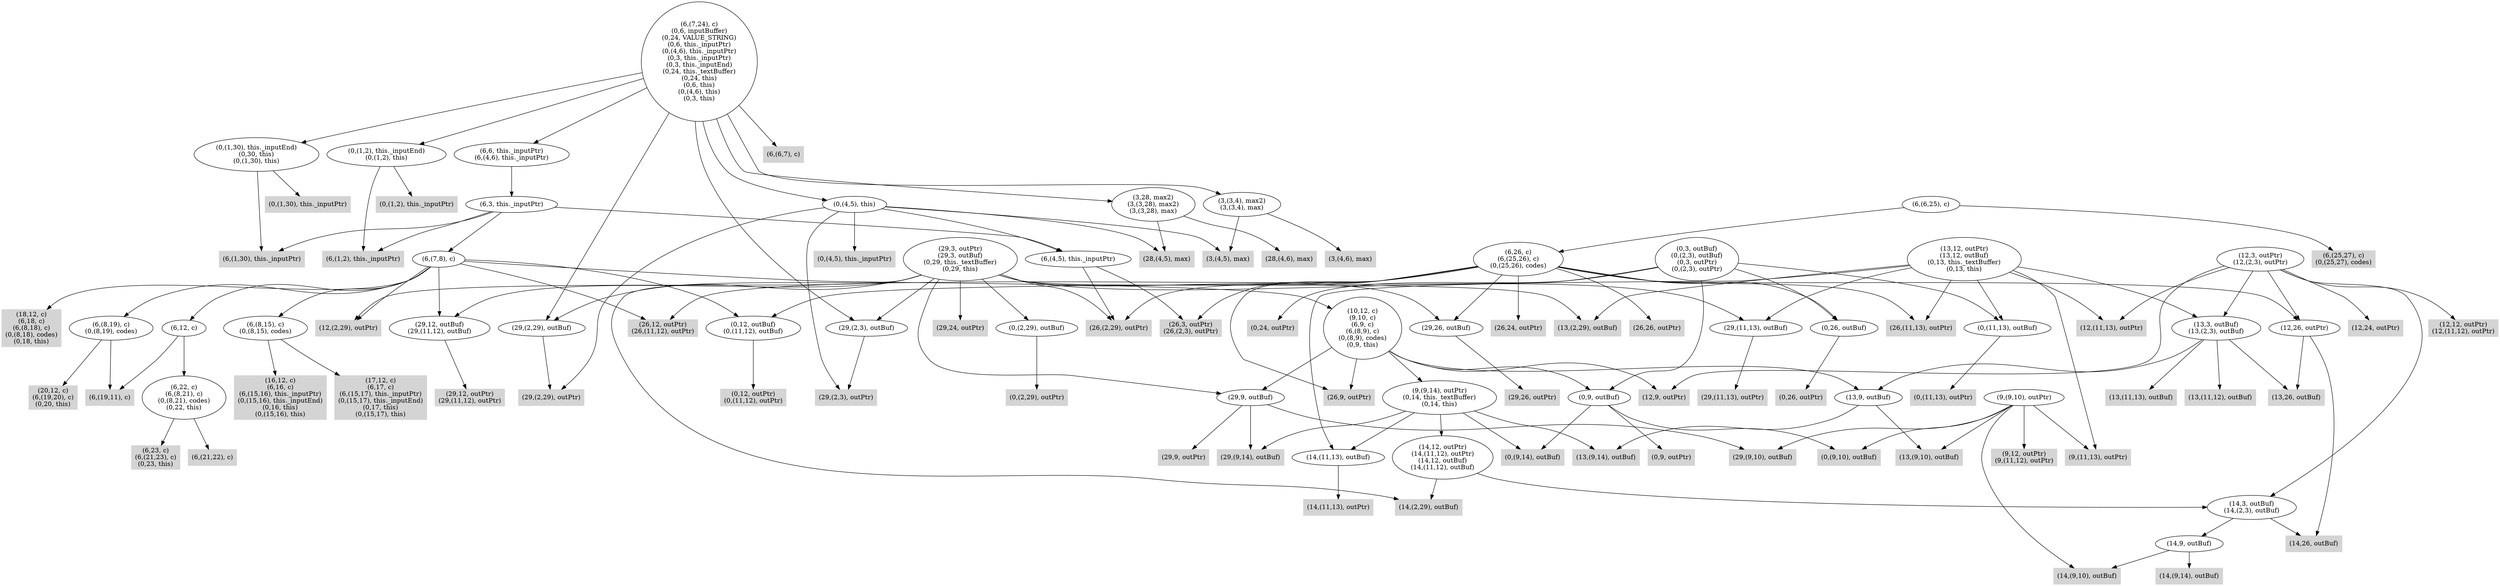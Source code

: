 digraph { 
1524 [shape=box,style=filled,color=".0 .0 .83",label="(0,(1,30), this._inputPtr)"];
1525 [shape=box,style=filled,color=".0 .0 .83",label="(6,(1,30), this._inputPtr)"];
1526 [label="(0,(1,30), this._inputEnd)\n(0,30, this)\n(0,(1,30), this)"];
1527 [shape=box,style=filled,color=".0 .0 .83",label="(0,(1,2), this._inputPtr)"];
1528 [shape=box,style=filled,color=".0 .0 .83",label="(6,(1,2), this._inputPtr)"];
1529 [label="(0,(1,2), this._inputEnd)\n(0,(1,2), this)"];
1530 [shape=box,style=filled,color=".0 .0 .83",label="(0,(4,5), this._inputPtr)"];
1531 [shape=box,style=filled,color=".0 .0 .83",label="(29,(2,29), outPtr)"];
1532 [shape=box,style=filled,color=".0 .0 .83",label="(29,(2,3), outPtr)"];
1533 [shape=box,style=filled,color=".0 .0 .83",label="(3,(4,5), max)"];
1534 [shape=box,style=filled,color=".0 .0 .83",label="(28,(4,5), max)"];
1535 [shape=box,style=filled,color=".0 .0 .83",label="(26,(2,29), outPtr)"];
1536 [shape=box,style=filled,color=".0 .0 .83",label="(26,3, outPtr)\n(26,(2,3), outPtr)"];
1537 [label="(6,(4,5), this._inputPtr)"];
1538 [label="(0,(4,5), this)"];
1539 [shape=box,style=filled,color=".0 .0 .83",label="(0,(9,14), outBuf)"];
1540 [shape=box,style=filled,color=".0 .0 .83",label="(29,(9,14), outBuf)"];
1541 [shape=box,style=filled,color=".0 .0 .83",label="(14,(11,13), outPtr)"];
1542 [label="(14,(11,13), outBuf)"];
1543 [shape=box,style=filled,color=".0 .0 .83",label="(14,(2,29), outBuf)"];
1544 [shape=box,style=filled,color=".0 .0 .83",label="(14,(9,14), outBuf)"];
1545 [shape=box,style=filled,color=".0 .0 .83",label="(14,(9,10), outBuf)"];
1546 [label="(14,9, outBuf)"];
1547 [shape=box,style=filled,color=".0 .0 .83",label="(14,26, outBuf)"];
1548 [label="(14,3, outBuf)\n(14,(2,3), outBuf)"];
1549 [label="(14,12, outPtr)\n(14,(11,12), outPtr)\n(14,12, outBuf)\n(14,(11,12), outBuf)"];
1550 [shape=box,style=filled,color=".0 .0 .83",label="(13,(9,14), outBuf)"];
1551 [label="(9,(9,14), outPtr)\n(0,14, this._textBuffer)\n(0,14, this)"];
1552 [shape=box,style=filled,color=".0 .0 .83",label="(0,9, outPtr)"];
1553 [shape=box,style=filled,color=".0 .0 .83",label="(0,(9,10), outBuf)"];
1554 [label="(0,9, outBuf)"];
1555 [shape=box,style=filled,color=".0 .0 .83",label="(29,(9,10), outBuf)"];
1556 [shape=box,style=filled,color=".0 .0 .83",label="(29,9, outPtr)"];
1557 [label="(29,9, outBuf)"];
1558 [shape=box,style=filled,color=".0 .0 .83",label="(26,9, outPtr)"];
1559 [shape=box,style=filled,color=".0 .0 .83",label="(9,(11,13), outPtr)"];
1560 [shape=box,style=filled,color=".0 .0 .83",label="(9,12, outPtr)\n(9,(11,12), outPtr)"];
1561 [shape=box,style=filled,color=".0 .0 .83",label="(13,(9,10), outBuf)"];
1562 [label="(9,(9,10), outPtr)"];
1563 [label="(13,9, outBuf)"];
1564 [shape=box,style=filled,color=".0 .0 .83",label="(12,9, outPtr)"];
1565 [label="(10,12, c)\n(9,10, c)\n(6,9, c)\n(6,(8,9), c)\n(0,(8,9), codes)\n(0,9, this)"];
1566 [shape=box,style=filled,color=".0 .0 .83",label="(0,(11,13), outPtr)"];
1567 [label="(0,(11,13), outBuf)"];
1568 [shape=box,style=filled,color=".0 .0 .83",label="(29,(11,13), outPtr)"];
1569 [label="(29,(11,13), outBuf)"];
1570 [shape=box,style=filled,color=".0 .0 .83",label="(26,(11,13), outPtr)"];
1571 [shape=box,style=filled,color=".0 .0 .83",label="(13,(2,29), outBuf)"];
1572 [shape=box,style=filled,color=".0 .0 .83",label="(13,(11,13), outBuf)"];
1573 [shape=box,style=filled,color=".0 .0 .83",label="(13,(11,12), outBuf)"];
1574 [shape=box,style=filled,color=".0 .0 .83",label="(13,26, outBuf)"];
1575 [label="(13,3, outBuf)\n(13,(2,3), outBuf)"];
1576 [shape=box,style=filled,color=".0 .0 .83",label="(12,(11,13), outPtr)"];
1577 [label="(13,12, outPtr)\n(13,12, outBuf)\n(0,13, this._textBuffer)\n(0,13, this)"];
1578 [shape=box,style=filled,color=".0 .0 .83",label="(17,12, c)\n(6,17, c)\n(6,(15,17), this._inputPtr)\n(0,(15,17), this._inputEnd)\n(0,17, this)\n(0,(15,17), this)"];
1579 [shape=box,style=filled,color=".0 .0 .83",label="(16,12, c)\n(6,16, c)\n(6,(15,16), this._inputPtr)\n(0,(15,16), this._inputEnd)\n(0,16, this)\n(0,(15,16), this)"];
1580 [shape=box,style=filled,color=".0 .0 .83",label="(18,12, c)\n(6,18, c)\n(6,(8,18), c)\n(0,(8,18), codes)\n(0,18, this)"];
1581 [shape=box,style=filled,color=".0 .0 .83",label="(20,12, c)\n(6,(19,20), c)\n(0,20, this)"];
1582 [shape=box,style=filled,color=".0 .0 .83",label="(6,23, c)\n(6,(21,23), c)\n(0,23, this)"];
1583 [shape=box,style=filled,color=".0 .0 .83",label="(6,(21,22), c)"];
1584 [label="(6,22, c)\n(6,(8,21), c)\n(0,(8,21), codes)\n(0,22, this)"];
1585 [shape=box,style=filled,color=".0 .0 .83",label="(0,(2,29), outPtr)"];
1586 [label="(0,(2,29), outBuf)"];
1587 [label="(29,(2,29), outBuf)"];
1588 [label="(29,(2,3), outBuf)"];
1589 [shape=box,style=filled,color=".0 .0 .83",label="(29,12, outPtr)\n(29,(11,12), outPtr)"];
1590 [label="(29,12, outBuf)\n(29,(11,12), outBuf)"];
1591 [shape=box,style=filled,color=".0 .0 .83",label="(29,26, outPtr)"];
1592 [label="(29,26, outBuf)"];
1593 [shape=box,style=filled,color=".0 .0 .83",label="(29,24, outPtr)"];
1594 [shape=box,style=filled,color=".0 .0 .83",label="(12,(2,29), outPtr)"];
1595 [label="(29,3, outPtr)\n(29,3, outBuf)\n(0,29, this._textBuffer)\n(0,29, this)"];
1596 [shape=box,style=filled,color=".0 .0 .83",label="(0,12, outPtr)\n(0,(11,12), outPtr)"];
1597 [shape=box,style=filled,color=".0 .0 .83",label="(0,24, outPtr)"];
1598 [shape=box,style=filled,color=".0 .0 .83",label="(0,26, outPtr)"];
1599 [label="(0,12, outBuf)\n(0,(11,12), outBuf)"];
1600 [label="(0,26, outBuf)"];
1601 [label="(0,3, outBuf)\n(0,(2,3), outBuf)\n(0,3, outPtr)\n(0,(2,3), outPtr)"];
1602 [shape=box,style=filled,color=".0 .0 .83",label="(6,(19,11), c)"];
1603 [label="(6,(8,19), c)\n(0,(8,19), codes)"];
1604 [label="(6,(8,15), c)\n(0,(8,15), codes)"];
1605 [shape=box,style=filled,color=".0 .0 .83",label="(6,(25,27), c)\n(0,(25,27), codes)"];
1606 [shape=box,style=filled,color=".0 .0 .83",label="(26,12, outPtr)\n(26,(11,12), outPtr)"];
1607 [shape=box,style=filled,color=".0 .0 .83",label="(26,24, outPtr)"];
1608 [shape=box,style=filled,color=".0 .0 .83",label="(26,26, outPtr)"];
1609 [label="(12,26, outPtr)"];
1610 [label="(6,26, c)\n(6,(25,26), c)\n(0,(25,26), codes)"];
1611 [shape=box,style=filled,color=".0 .0 .83",label="(28,(4,6), max)"];
1612 [label="(3,28, max2)\n(3,(3,28), max2)\n(3,(3,28), max)"];
1613 [shape=box,style=filled,color=".0 .0 .83",label="(3,(4,6), max)"];
1614 [label="(3,(3,4), max2)\n(3,(3,4), max)"];
1615 [label="(6,12, c)"];
1616 [shape=box,style=filled,color=".0 .0 .83",label="(12,12, outPtr)\n(12,(11,12), outPtr)"];
1617 [shape=box,style=filled,color=".0 .0 .83",label="(12,24, outPtr)"];
1618 [label="(12,3, outPtr)\n(12,(2,3), outPtr)"];
1619 [label="(6,(7,8), c)"];
1620 [label="(6,3, this._inputPtr)"];
1621 [label="(6,6, this._inputPtr)\n(6,(4,6), this._inputPtr)"];
1622 [label="(6,(6,25), c)"];
1623 [shape=box,style=filled,color=".0 .0 .83",label="(6,(6,7), c)"];
1624 [label="(6,(7,24), c)\n(0,6, inputBuffer)\n(0,24, VALUE_STRING)\n(0,6, this._inputPtr)\n(0,(4,6), this._inputPtr)\n(0,3, this._inputPtr)\n(0,3, this._inputEnd)\n(0,24, this._textBuffer)\n(0,24, this)\n(0,6, this)\n(0,(4,6), this)\n(0,3, this)"];
1526 -> 1524;
1526 -> 1525;
1529 -> 1527;
1529 -> 1528;
1537 -> 1535;
1537 -> 1536;
1538 -> 1530;
1538 -> 1531;
1538 -> 1532;
1538 -> 1533;
1538 -> 1534;
1538 -> 1537;
1542 -> 1541;
1546 -> 1544;
1546 -> 1545;
1548 -> 1546;
1548 -> 1547;
1549 -> 1543;
1549 -> 1548;
1551 -> 1539;
1551 -> 1540;
1551 -> 1542;
1551 -> 1549;
1551 -> 1550;
1554 -> 1539;
1554 -> 1552;
1554 -> 1553;
1557 -> 1540;
1557 -> 1555;
1557 -> 1556;
1562 -> 1545;
1562 -> 1553;
1562 -> 1555;
1562 -> 1559;
1562 -> 1560;
1562 -> 1561;
1563 -> 1550;
1563 -> 1561;
1565 -> 1551;
1565 -> 1554;
1565 -> 1557;
1565 -> 1558;
1565 -> 1563;
1565 -> 1564;
1567 -> 1566;
1569 -> 1568;
1575 -> 1563;
1575 -> 1572;
1575 -> 1573;
1575 -> 1574;
1577 -> 1542;
1577 -> 1559;
1577 -> 1567;
1577 -> 1569;
1577 -> 1570;
1577 -> 1571;
1577 -> 1575;
1577 -> 1576;
1584 -> 1582;
1584 -> 1583;
1586 -> 1585;
1587 -> 1531;
1588 -> 1532;
1590 -> 1589;
1592 -> 1591;
1595 -> 1535;
1595 -> 1543;
1595 -> 1557;
1595 -> 1569;
1595 -> 1571;
1595 -> 1586;
1595 -> 1587;
1595 -> 1588;
1595 -> 1590;
1595 -> 1592;
1595 -> 1593;
1595 -> 1594;
1599 -> 1596;
1600 -> 1598;
1601 -> 1554;
1601 -> 1567;
1601 -> 1597;
1601 -> 1599;
1601 -> 1600;
1603 -> 1581;
1603 -> 1602;
1604 -> 1578;
1604 -> 1579;
1609 -> 1547;
1609 -> 1574;
1610 -> 1535;
1610 -> 1536;
1610 -> 1558;
1610 -> 1570;
1610 -> 1592;
1610 -> 1600;
1610 -> 1606;
1610 -> 1607;
1610 -> 1608;
1610 -> 1609;
1612 -> 1534;
1612 -> 1611;
1614 -> 1533;
1614 -> 1613;
1615 -> 1584;
1615 -> 1602;
1618 -> 1548;
1618 -> 1564;
1618 -> 1575;
1618 -> 1576;
1618 -> 1609;
1618 -> 1616;
1618 -> 1617;
1619 -> 1565;
1619 -> 1580;
1619 -> 1590;
1619 -> 1594;
1619 -> 1599;
1619 -> 1603;
1619 -> 1604;
1619 -> 1606;
1619 -> 1615;
1620 -> 1525;
1620 -> 1528;
1620 -> 1537;
1620 -> 1619;
1621 -> 1620;
1622 -> 1605;
1622 -> 1610;
1624 -> 1526;
1624 -> 1529;
1624 -> 1538;
1624 -> 1587;
1624 -> 1588;
1624 -> 1612;
1624 -> 1614;
1624 -> 1621;
1624 -> 1623;
}
